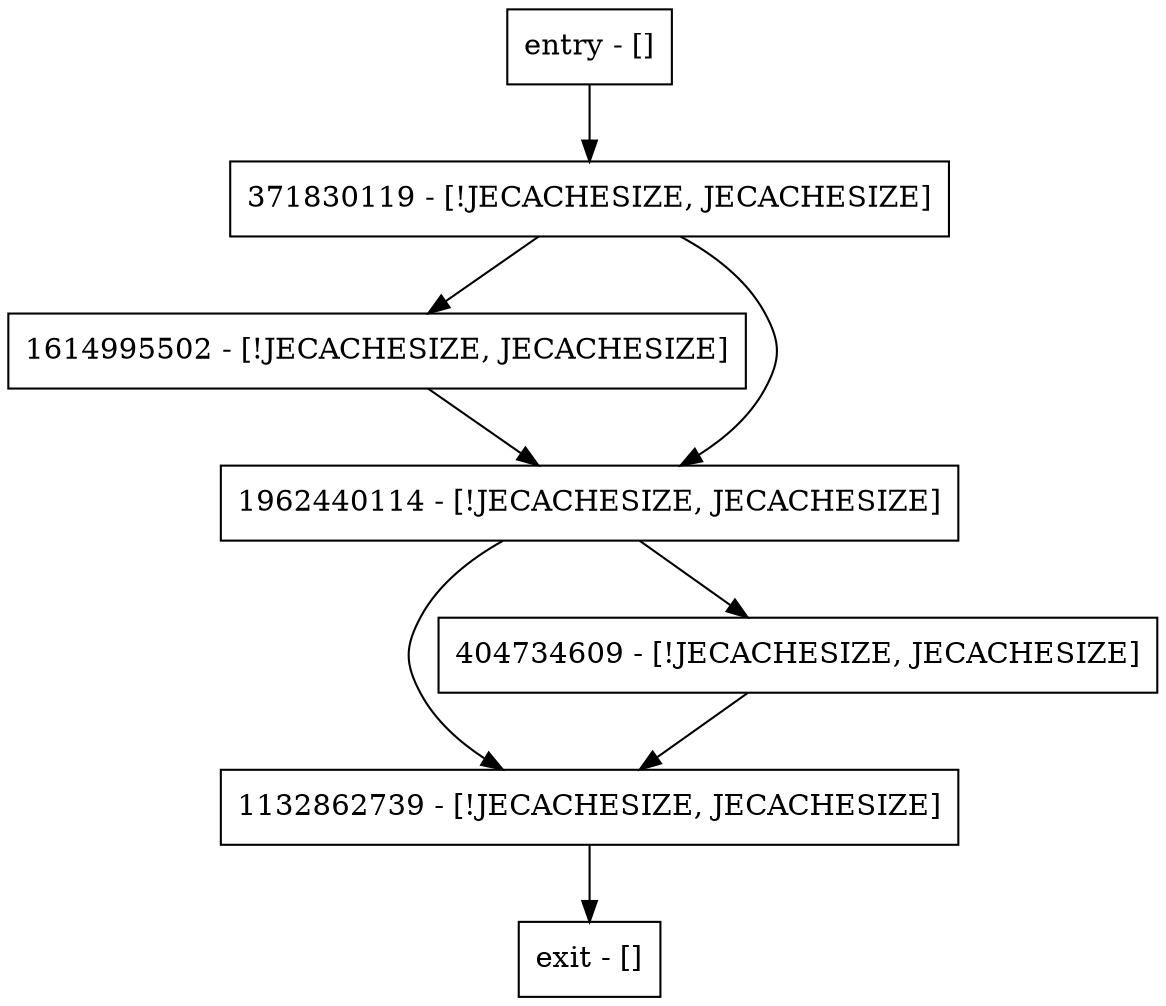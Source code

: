 digraph getSize {
node [shape=record];
entry [label="entry - []"];
exit [label="exit - []"];
1132862739 [label="1132862739 - [!JECACHESIZE, JECACHESIZE]"];
1614995502 [label="1614995502 - [!JECACHESIZE, JECACHESIZE]"];
371830119 [label="371830119 - [!JECACHESIZE, JECACHESIZE]"];
1962440114 [label="1962440114 - [!JECACHESIZE, JECACHESIZE]"];
404734609 [label="404734609 - [!JECACHESIZE, JECACHESIZE]"];
entry;
exit;
entry -> 371830119;
1132862739 -> exit;
1614995502 -> 1962440114;
371830119 -> 1614995502;
371830119 -> 1962440114;
1962440114 -> 1132862739;
1962440114 -> 404734609;
404734609 -> 1132862739;
}
